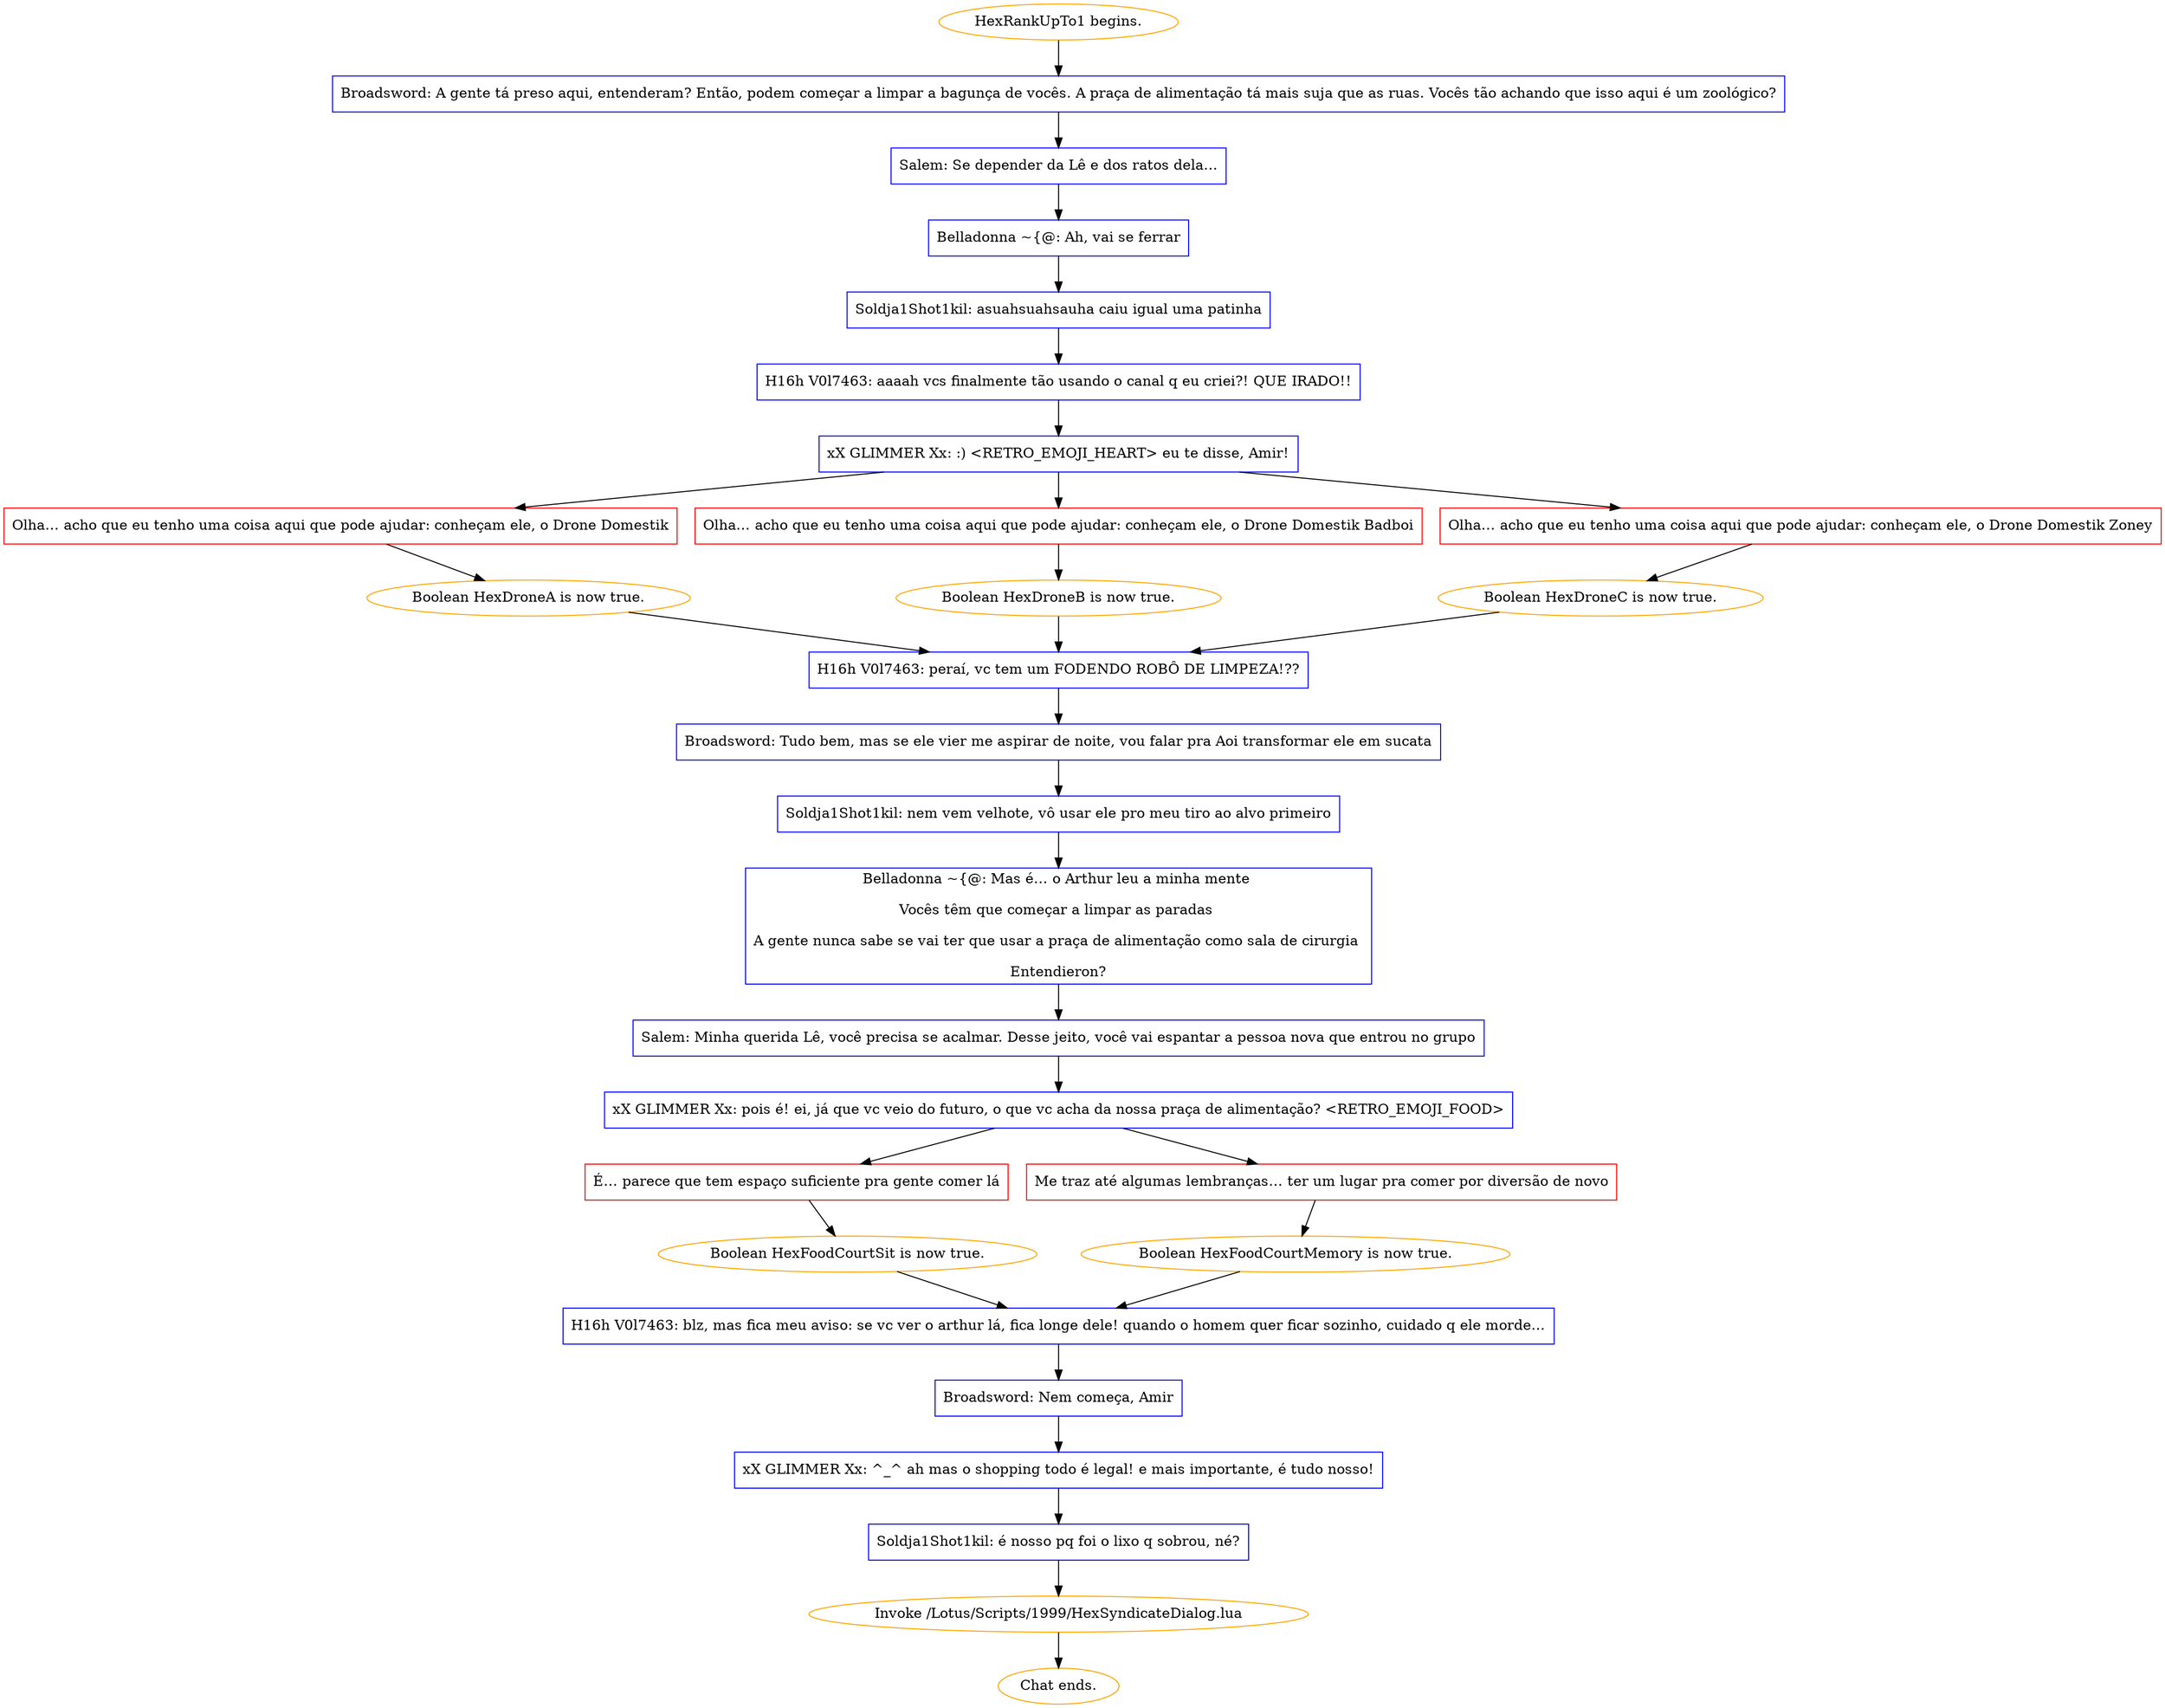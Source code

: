 digraph {
	"HexRankUpTo1 begins." [color=orange];
		"HexRankUpTo1 begins." -> j4200305420;
	j4200305420 [label="Broadsword: A gente tá preso aqui, entenderam? Então, podem começar a limpar a bagunça de vocês. A praça de alimentação tá mais suja que as ruas. Vocês tão achando que isso aqui é um zoológico?",shape=box,color=blue];
		j4200305420 -> j2335118825;
	j2335118825 [label="Salem: Se depender da Lê e dos ratos dela…",shape=box,color=blue];
		j2335118825 -> j1543098394;
	j1543098394 [label="Belladonna ~{@: Ah, vai se ferrar",shape=box,color=blue];
		j1543098394 -> j1433133497;
	j1433133497 [label="Soldja1Shot1kil: asuahsuahsauha caiu igual uma patinha",shape=box,color=blue];
		j1433133497 -> j1245073964;
	j1245073964 [label="H16h V0l7463: aaaah vcs finalmente tão usando o canal q eu criei?! QUE IRADO!!",shape=box,color=blue];
		j1245073964 -> j2924271776;
	j2924271776 [label="xX GLIMMER Xx: :) <RETRO_EMOJI_HEART> eu te disse, Amir!",shape=box,color=blue];
		j2924271776 -> j752507593;
		j2924271776 -> j2538423237;
		j2924271776 -> j2409477042;
	j752507593 [label="Olha… acho que eu tenho uma coisa aqui que pode ajudar: conheçam ele, o Drone Domestik",shape=box,color=red];
		j752507593 -> j1603495949;
	j2538423237 [label="Olha… acho que eu tenho uma coisa aqui que pode ajudar: conheçam ele, o Drone Domestik Badboi",shape=box,color=red];
		j2538423237 -> j1318870622;
	j2409477042 [label="Olha… acho que eu tenho uma coisa aqui que pode ajudar: conheçam ele, o Drone Domestik Zoney",shape=box,color=red];
		j2409477042 -> j148747943;
	j1603495949 [label="Boolean HexDroneA is now true.",color=orange];
		j1603495949 -> j1786919033;
	j1318870622 [label="Boolean HexDroneB is now true.",color=orange];
		j1318870622 -> j1786919033;
	j148747943 [label="Boolean HexDroneC is now true.",color=orange];
		j148747943 -> j1786919033;
	j1786919033 [label="H16h V0l7463: peraí, vc tem um FODENDO ROBÔ DE LIMPEZA!??",shape=box,color=blue];
		j1786919033 -> j2228674854;
	j2228674854 [label="Broadsword: Tudo bem, mas se ele vier me aspirar de noite, vou falar pra Aoi transformar ele em sucata",shape=box,color=blue];
		j2228674854 -> j291911732;
	j291911732 [label="Soldja1Shot1kil: nem vem velhote, vô usar ele pro meu tiro ao alvo primeiro",shape=box,color=blue];
		j291911732 -> j1777231740;
	j1777231740 [label="Belladonna ~{@: Mas é… o Arthur leu a minha mente 
Vocês têm que começar a limpar as paradas 
A gente nunca sabe se vai ter que usar a praça de alimentação como sala de cirurgia 
Entendieron?",shape=box,color=blue];
		j1777231740 -> j4181222896;
	j4181222896 [label="Salem: Minha querida Lê, você precisa se acalmar. Desse jeito, você vai espantar a pessoa nova que entrou no grupo",shape=box,color=blue];
		j4181222896 -> j1414011203;
	j1414011203 [label="xX GLIMMER Xx: pois é! ei, já que vc veio do futuro, o que vc acha da nossa praça de alimentação? <RETRO_EMOJI_FOOD>",shape=box,color=blue];
		j1414011203 -> j2786547999;
		j1414011203 -> j1089924578;
	j2786547999 [label="É… parece que tem espaço suficiente pra gente comer lá",shape=box,color=red];
		j2786547999 -> j1732064932;
	j1089924578 [label="Me traz até algumas lembranças… ter um lugar pra comer por diversão de novo",shape=box,color=red];
		j1089924578 -> j1427845332;
	j1732064932 [label="Boolean HexFoodCourtSit is now true.",color=orange];
		j1732064932 -> j3231689803;
	j1427845332 [label="Boolean HexFoodCourtMemory is now true.",color=orange];
		j1427845332 -> j3231689803;
	j3231689803 [label="H16h V0l7463: blz, mas fica meu aviso: se vc ver o arthur lá, fica longe dele! quando o homem quer ficar sozinho, cuidado q ele morde…",shape=box,color=blue];
		j3231689803 -> j360702211;
	j360702211 [label="Broadsword: Nem começa, Amir",shape=box,color=blue];
		j360702211 -> j1533162397;
	j1533162397 [label="xX GLIMMER Xx: ^_^ ah mas o shopping todo é legal! e mais importante, é tudo nosso!",shape=box,color=blue];
		j1533162397 -> j651183991;
	j651183991 [label="Soldja1Shot1kil: é nosso pq foi o lixo q sobrou, né?",shape=box,color=blue];
		j651183991 -> j4049880475;
	j4049880475 [label="Invoke /Lotus/Scripts/1999/HexSyndicateDialog.lua",color=orange];
		j4049880475 -> "Chat ends.";
	"Chat ends." [color=orange];
}